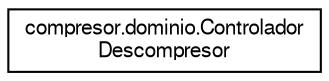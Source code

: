 digraph "Representación gráfica de la clase"
{
  edge [fontname="FreeSans",fontsize="10",labelfontname="FreeSans",labelfontsize="10"];
  node [fontname="FreeSans",fontsize="10",shape=record];
  rankdir="LR";
  Node0 [label="compresor.dominio.Controlador\lDescompresor",height=0.2,width=0.4,color="black", fillcolor="white", style="filled",URL="$classcompresor_1_1dominio_1_1_controlador_descompresor.html",tooltip="Controlador de descompresión Contiene las funciones esenciales que mandan la ejecución de la descompr..."];
}
